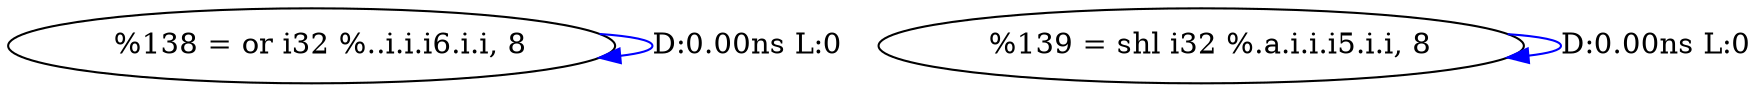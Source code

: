 digraph {
Node0x3cfe5b0[label="  %138 = or i32 %..i.i.i6.i.i, 8"];
Node0x3cfe5b0 -> Node0x3cfe5b0[label="D:0.00ns L:0",color=blue];
Node0x3cfe690[label="  %139 = shl i32 %.a.i.i.i5.i.i, 8"];
Node0x3cfe690 -> Node0x3cfe690[label="D:0.00ns L:0",color=blue];
}
